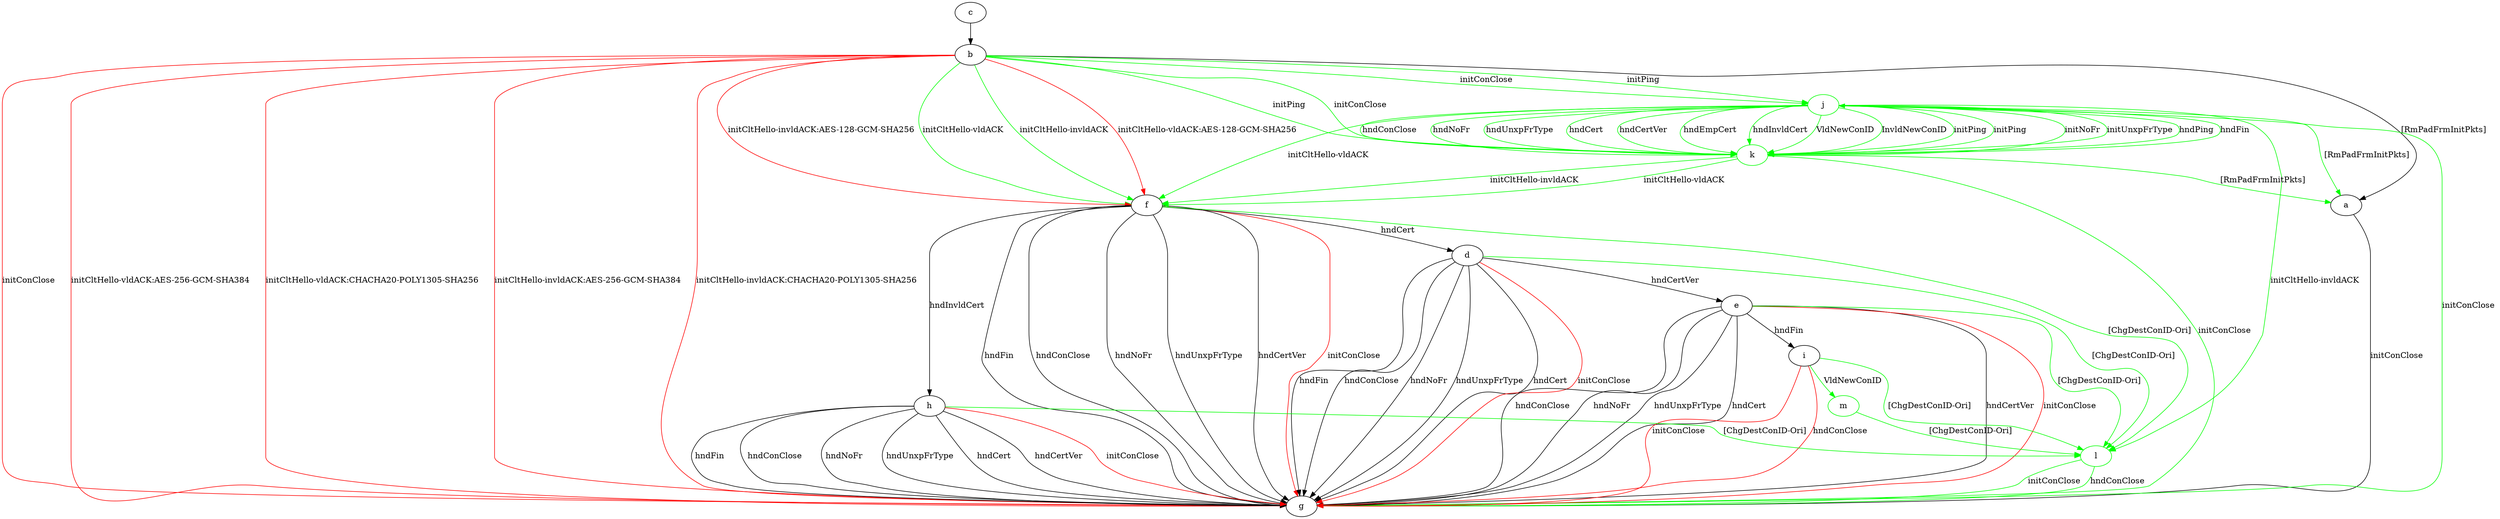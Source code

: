 digraph "" {
	a -> g	[key=0,
		label="initConClose "];
	b -> a	[key=0,
		label="[RmPadFrmInitPkts] "];
	b -> f	[key=0,
		color=green,
		label="initCltHello-vldACK "];
	b -> f	[key=1,
		color=green,
		label="initCltHello-invldACK "];
	b -> f	[key=2,
		color=red,
		label="initCltHello-vldACK:AES-128-GCM-SHA256 "];
	b -> f	[key=3,
		color=red,
		label="initCltHello-invldACK:AES-128-GCM-SHA256 "];
	b -> g	[key=0,
		color=red,
		label="initConClose "];
	b -> g	[key=1,
		color=red,
		label="initCltHello-vldACK:AES-256-GCM-SHA384 "];
	b -> g	[key=2,
		color=red,
		label="initCltHello-vldACK:CHACHA20-POLY1305-SHA256 "];
	b -> g	[key=3,
		color=red,
		label="initCltHello-invldACK:AES-256-GCM-SHA384 "];
	b -> g	[key=4,
		color=red,
		label="initCltHello-invldACK:CHACHA20-POLY1305-SHA256 "];
	j	[color=green];
	b -> j	[key=0,
		color=green,
		label="initPing "];
	b -> j	[key=1,
		color=green,
		label="initConClose "];
	k	[color=green];
	b -> k	[key=0,
		color=green,
		label="initPing "];
	b -> k	[key=1,
		color=green,
		label="initConClose "];
	c -> b	[key=0];
	d -> e	[key=0,
		label="hndCertVer "];
	d -> g	[key=0,
		label="hndFin "];
	d -> g	[key=1,
		label="hndConClose "];
	d -> g	[key=2,
		label="hndNoFr "];
	d -> g	[key=3,
		label="hndUnxpFrType "];
	d -> g	[key=4,
		label="hndCert "];
	d -> g	[key=5,
		color=red,
		label="initConClose "];
	l	[color=green];
	d -> l	[key=0,
		color=green,
		label="[ChgDestConID-Ori] "];
	e -> g	[key=0,
		label="hndConClose "];
	e -> g	[key=1,
		label="hndNoFr "];
	e -> g	[key=2,
		label="hndUnxpFrType "];
	e -> g	[key=3,
		label="hndCert "];
	e -> g	[key=4,
		label="hndCertVer "];
	e -> g	[key=5,
		color=red,
		label="initConClose "];
	e -> i	[key=0,
		label="hndFin "];
	e -> l	[key=0,
		color=green,
		label="[ChgDestConID-Ori] "];
	f -> d	[key=0,
		label="hndCert "];
	f -> g	[key=0,
		label="hndFin "];
	f -> g	[key=1,
		label="hndConClose "];
	f -> g	[key=2,
		label="hndNoFr "];
	f -> g	[key=3,
		label="hndUnxpFrType "];
	f -> g	[key=4,
		label="hndCertVer "];
	f -> g	[key=5,
		color=red,
		label="initConClose "];
	f -> h	[key=0,
		label="hndInvldCert "];
	f -> l	[key=0,
		color=green,
		label="[ChgDestConID-Ori] "];
	h -> g	[key=0,
		label="hndFin "];
	h -> g	[key=1,
		label="hndConClose "];
	h -> g	[key=2,
		label="hndNoFr "];
	h -> g	[key=3,
		label="hndUnxpFrType "];
	h -> g	[key=4,
		label="hndCert "];
	h -> g	[key=5,
		label="hndCertVer "];
	h -> g	[key=6,
		color=red,
		label="initConClose "];
	h -> l	[key=0,
		color=green,
		label="[ChgDestConID-Ori] "];
	i -> g	[key=0,
		color=red,
		label="initConClose "];
	i -> g	[key=1,
		color=red,
		label="hndConClose "];
	i -> l	[key=0,
		color=green,
		label="[ChgDestConID-Ori] "];
	m	[color=green];
	i -> m	[key=0,
		color=green,
		label="VldNewConID "];
	j -> a	[key=0,
		color=green,
		label="[RmPadFrmInitPkts] "];
	j -> f	[key=0,
		color=green,
		label="initCltHello-vldACK "];
	j -> g	[key=0,
		color=green,
		label="initConClose "];
	j -> k	[key=0,
		color=green,
		label="initNoFr "];
	j -> k	[key=1,
		color=green,
		label="initUnxpFrType "];
	j -> k	[key=2,
		color=green,
		label="hndPing "];
	j -> k	[key=3,
		color=green,
		label="hndFin "];
	j -> k	[key=4,
		color=green,
		label="hndConClose "];
	j -> k	[key=5,
		color=green,
		label="hndNoFr "];
	j -> k	[key=6,
		color=green,
		label="hndUnxpFrType "];
	j -> k	[key=7,
		color=green,
		label="hndCert "];
	j -> k	[key=8,
		color=green,
		label="hndCertVer "];
	j -> k	[key=9,
		color=green,
		label="hndEmpCert "];
	j -> k	[key=10,
		color=green,
		label="hndInvldCert "];
	j -> k	[key=11,
		color=green,
		label="VldNewConID "];
	j -> k	[key=12,
		color=green,
		label="InvldNewConID "];
	j -> k	[key=13,
		color=green,
		label="initPing "];
	j -> l	[key=0,
		color=green,
		label="initCltHello-invldACK "];
	k -> a	[key=0,
		color=green,
		label="[RmPadFrmInitPkts] "];
	k -> f	[key=0,
		color=green,
		label="initCltHello-vldACK "];
	k -> f	[key=1,
		color=green,
		label="initCltHello-invldACK "];
	k -> g	[key=0,
		color=green,
		label="initConClose "];
	k -> j	[key=0,
		color=green,
		label="initPing "];
	l -> g	[key=0,
		color=green,
		label="initConClose "];
	l -> g	[key=1,
		color=green,
		label="hndConClose "];
	m -> l	[key=0,
		color=green,
		label="[ChgDestConID-Ori] "];
}

